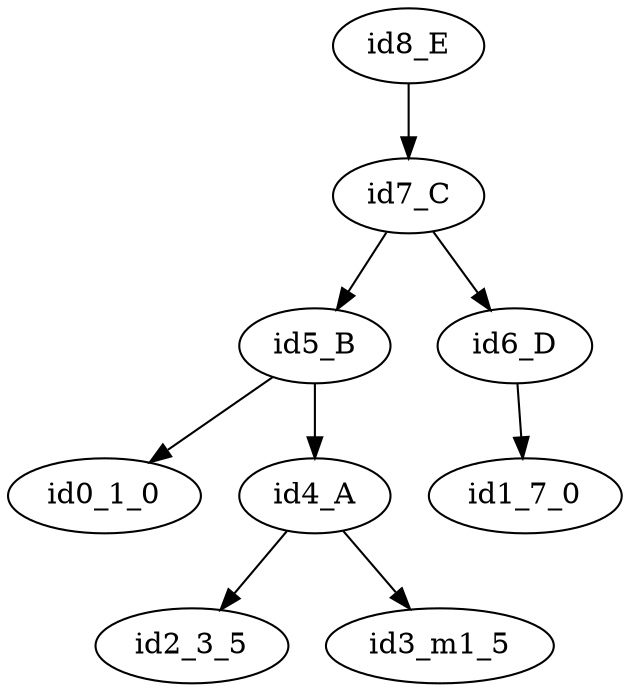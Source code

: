 strict digraph G {
  id0_1_0;
  id1_7_0;
  id2_3_5;
  id3_m1_5;
  id4_A;
  id5_B;
  id6_D;
  id7_C;
  id8_E;
  id4_A -> id2_3_5;
  id4_A -> id3_m1_5;
  id5_B -> id4_A;
  id5_B -> id0_1_0;
  id6_D -> id1_7_0;
  id7_C -> id6_D;
  id7_C -> id5_B;
  id8_E -> id7_C;
}
